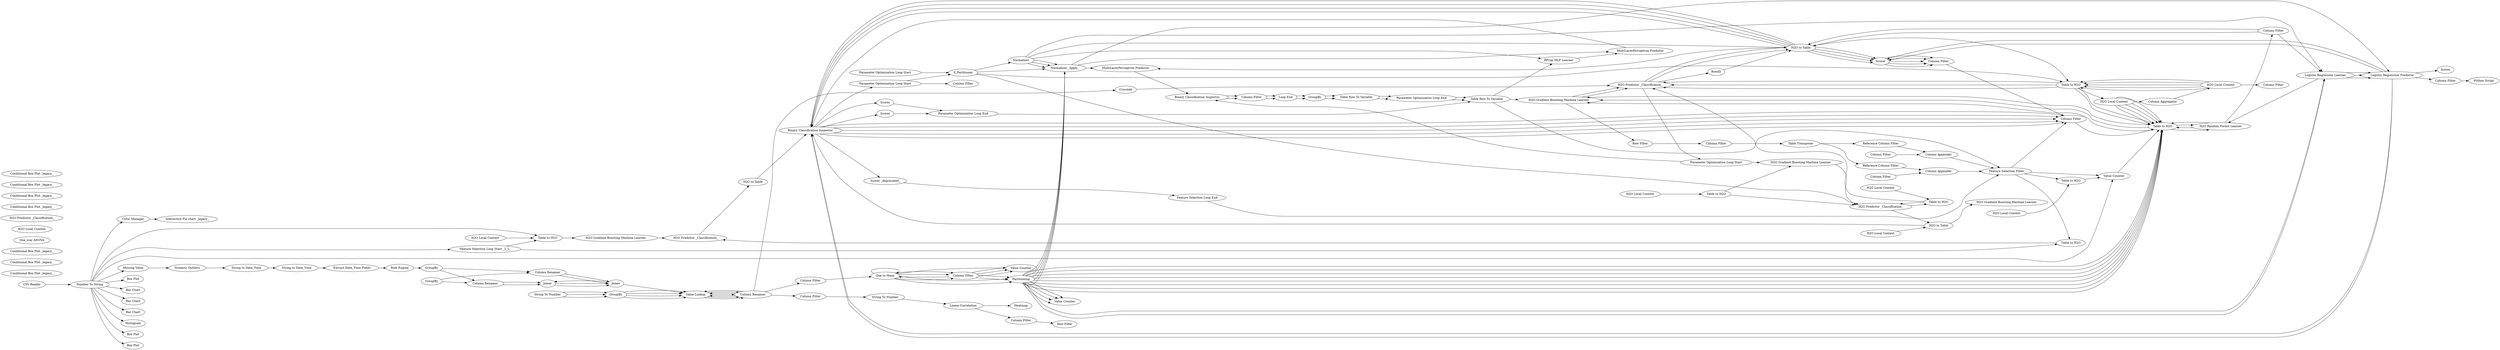 digraph {
	6 [label="Interactive Pie chart _legacy_"]
	23 [label="Color Manager"]
	43 [label="Conditional Box Plot _legacy_"]
	46 [label=Histogram]
	47 [label=Histogram]
	61 [label="Conditional Box Plot _legacy_"]
	62 [label="Conditional Box Plot _legacy_"]
	63 [label="Conditional Box Plot _legacy_"]
	68 [label="Numeric Outliers"]
	71 [label="Box Plot"]
	13 [label=Normalizer]
	20 [label="Normalizer _Apply_"]
	76 [label="Column Filter"]
	80 [label="Math Formula"]
	86 [label="RProp MLP Learner"]
	87 [label="MultiLayerPerceptron Predictor"]
	89 [label="Binary Classification Inspector"]
	13 [label=Normalizer]
	20 [label="Normalizer _Apply_"]
	21 [label="MultiLayerPerceptron Predictor"]
	32 [label="RProp MLP Learner"]
	75 [label="Binary Classification Inspector"]
	80 [label="Parameter Optimization Loop Start"]
	81 [label="Parameter Optimization Loop End"]
	83 [label="Table Row To Variable"]
	85 [label="Table Row To Variable"]
	118 [label=X_Partitioner]
	120 [label="Loop End"]
	121 [label="Column Filter"]
	122 [label=GroupBy]
	94 [label="Extract Date_Time Fields"]
	108 [label=Crosstab]
	26 [label="Column Filter"]
	27 [label=GroupBy]
	28 [label="Math Formula"]
	29 [label="Column Aggregator"]
	31 [label="Table Transposer"]
	32 [label="Table Transposer"]
	33 [label=RowID]
	115 [label="Column Filter"]
	124 [label="Rule Engine"]
	133 [label="Linear Correlation"]
	134 [label="One_way ANOVA"]
	149 [label=Heatmap]
	173 [label="Column Filter"]
	24 [label=Scorer]
	25 [label="Table to H2O"]
	26 [label="Table to H2O"]
	27 [label="H2O Local Context"]
	28 [label="H2O Local Context"]
	30 [label="H2O Gradient Boosting Machine Learner"]
	31 [label="H2O Predictor _Classification_"]
	32 [label="H2O to Table"]
	39 [label="Row Filter"]
	41 [label="Column Filter"]
	42 [label="Table Transposer"]
	43 [label="Reference Column Filter"]
	44 [label="Column Appender"]
	45 [label="Column Filter"]
	36 [label="Feature Selection Loop End"]
	37 [label="Feature Selection Filter"]
	46 [label="Feature Selection Loop Start _2_2_"]
	47 [label="Table to H2O"]
	48 [label="H2O Local Context"]
	49 [label="H2O Gradient Boosting Machine Learner"]
	50 [label="H2O to Table"]
	51 [label="H2O Predictor _Classification_"]
	52 [label="Table to H2O"]
	53 [label="Scorer _deprecated_"]
	54 [label="H2O Local Context"]
	89 [label="Binary Classification Inspector"]
	55 [label="Reference Column Filter"]
	56 [label="Column Filter"]
	57 [label="Column Appender"]
	89 [label="Binary Classification Inspector"]
	7 [label="Parameter Optimization Loop End"]
	24 [label=Scorer]
	25 [label="Table to H2O"]
	26 [label="Table to H2O"]
	27 [label="H2O Local Context"]
	28 [label="H2O Local Context"]
	30 [label="H2O Gradient Boosting Machine Learner"]
	31 [label="H2O Predictor _Classification_"]
	75 [label="Binary Classification Inspector"]
	81 [label="Parameter Optimization Loop End"]
	83 [label="Table Row To Variable"]
	85 [label="Table Row To Variable"]
	118 [label=X_Partitioner]
	120 [label="Loop End"]
	121 [label="Column Filter"]
	122 [label=GroupBy]
	335 [label="Parameter Optimization Loop Start"]
	338 [label="H2O Gradient Boosting Machine Learner"]
	339 [label="H2O Local Context"]
	340 [label="Table to H2O"]
	341 [label="H2O Local Context"]
	342 [label="H2O to Table"]
	343 [label="H2O Gradient Boosting Machine Learner"]
	344 [label="Table to H2O"]
	7 [label="Parameter Optimization Loop End"]
	85 [label="Table Row To Variable"]
	89 [label="Binary Classification Inspector"]
	340 [label="H2O to Table"]
	341 [label="Table to H2O"]
	342 [label="Parameter Optimization Loop Start"]
	343 [label="Table to H2O"]
	344 [label="H2O Predictor _Classification_"]
	345 [label="H2O Gradient Boosting Machine Learner"]
	346 [label="H2O Local Context"]
	347 [label="H2O Local Context"]
	348 [label=Scorer]
	350 [label=Scorer]
	351 [label=Scorer]
	352 [label="Table to H2O"]
	353 [label="H2O Local Context"]
	354 [label=Scorer]
	355 [label="H2O Predictor _Classification_"]
	356 [label="H2O to Table"]
	357 [label="Binary Classification Inspector"]
	358 [label="Table to H2O"]
	359 [label="H2O Local Context"]
	360 [label="H2O Gradient Boosting Machine Learner"]
	364 [label="Column Filter"]
	366 [label="Column Filter"]
	367 [label="Python Script"]
	360 [label="Value Counter"]
	368 [label="Conditional Box Plot _legacy_"]
	369 [label="Conditional Box Plot _legacy_"]
	370 [label="Conditional Box Plot _legacy_"]
	371 [label="Conditional Box Plot _legacy_"]
	25 [label="Table to H2O"]
	26 [label="Table to H2O"]
	27 [label="H2O Local Context"]
	28 [label="H2O Local Context"]
	30 [label="H2O Gradient Boosting Machine Learner"]
	31 [label="H2O Predictor _Classification_"]
	32 [label="H2O to Table"]
	89 [label="Binary Classification Inspector"]
	350 [label=Scorer]
	352 [label="Column Filter"]
	353 [label="Column Filter"]
	89 [label="Binary Classification Inspector"]
	350 [label=Scorer]
	352 [label="Column Filter"]
	353 [label="Column Filter"]
	356 [label="Logistic Regression Learner"]
	357 [label="Logistic Regression Predictor"]
	453 [label="Bar Chart"]
	454 [label="Bar Chart"]
	455 [label="Number To String"]
	409 [label="Column Renamer"]
	410 [label="Value Lookup"]
	411 [label="String To Number"]
	412 [label=GroupBy]
	409 [label="Column Renamer"]
	410 [label="Value Lookup"]
	412 [label=GroupBy]
	409 [label="Column Renamer"]
	410 [label="Value Lookup"]
	411 [label="String To Number"]
	412 [label=GroupBy]
	459 [label="Column Filter"]
	409 [label="Column Renamer"]
	410 [label="Value Lookup"]
	411 [label="String To Number"]
	412 [label=GroupBy]
	461 [label="Bar Chart"]
	462 [label=Histogram]
	463 [label="Missing Value"]
	464 [label="Column Filter"]
	465 [label="Box Plot"]
	466 [label="String To Number"]
	467 [label="Box Plot"]
	419 [label=Joiner]
	424 [label="Column Renamer"]
	425 [label=Joiner]
	426 [label="Column Renamer"]
	427 [label=GroupBy]
	469 [label="Row Filter"]
	418 [label=GroupBy]
	419 [label=Joiner]
	424 [label="Column Renamer"]
	425 [label=Joiner]
	426 [label="Column Renamer"]
	471 [label="CSV Reader"]
	473 [label="String to Date_Time"]
	474 [label="String to Date_Time"]
	13 [label=Normalizer]
	20 [label="Normalizer _Apply_"]
	89 [label="Binary Classification Inspector"]
	350 [label=Scorer]
	352 [label="Column Filter"]
	353 [label="Column Filter"]
	356 [label="Logistic Regression Learner"]
	357 [label="Logistic Regression Predictor"]
	170 [label="Value Counter"]
	171 [label="Value Counter"]
	172 [label=Partitioning]
	174 [label="Column Filter"]
	25 [label="Table to H2O"]
	26 [label="Table to H2O"]
	27 [label="H2O Local Context"]
	28 [label="H2O Local Context"]
	32 [label="H2O to Table"]
	89 [label="Binary Classification Inspector"]
	350 [label=Scorer]
	352 [label="Column Filter"]
	353 [label="Column Filter"]
	354 [label="H2O Random Forest Learner"]
	355 [label="H2O Predictor _Classification_"]
	170 [label="Value Counter"]
	171 [label="Value Counter"]
	172 [label=Partitioning]
	174 [label="Column Filter"]
	170 [label="Value Counter"]
	171 [label="Value Counter"]
	172 [label=Partitioning]
	173 [label="Column Filter"]
	170 [label="Value Counter"]
	171 [label="Value Counter"]
	172 [label=Partitioning]
	173 [label="One to Many"]
	174 [label="Column Filter"]
	25 [label="Table to H2O"]
	26 [label="Table to H2O"]
	27 [label="H2O Local Context"]
	28 [label="H2O Local Context"]
	32 [label="H2O to Table"]
	89 [label="Binary Classification Inspector"]
	350 [label=Scorer]
	352 [label="Column Filter"]
	353 [label="Column Filter"]
	354 [label="H2O Random Forest Learner"]
	355 [label="H2O Predictor _Classification_"]
	482 [label="Column Filter"]
	13 -> 32
	13 -> 20
	20 -> 21
	21 -> 75
	32 -> 21
	75 -> 121
	80 -> 118
	81 -> 85
	83 -> 81
	118 -> 20
	118 -> 13
	120 -> 122
	121 -> 120
	122 -> 83
	13 -> 20
	13 -> 86
	20 -> 87
	80 -> 76
	86 -> 87
	87 -> 89
	89 -> 80
	85 -> 86
	26 -> 27
	27 -> 29
	29 -> 28
	31 -> 33
	32 -> 26
	33 -> 32
	36 -> 37
	46 -> 47
	46 -> 52
	47 -> 49
	48 -> 47
	49 -> 51
	50 -> 89
	51 -> 50
	52 -> 51
	53 -> 36
	37 -> 52
	89 -> 53
	24 -> 7
	25 -> 30
	26 -> 31
	27 -> 25
	28 -> 26
	31 -> 342
	75 -> 121
	81 -> 85
	83 -> 81
	118 -> 26
	118 -> 344
	120 -> 122
	121 -> 120
	122 -> 83
	335 -> 118
	339 -> 340
	340 -> 338
	341 -> 344
	342 -> 75
	343 -> 31
	344 -> 343
	7 -> 85
	89 -> 348
	340 -> 89
	341 -> 345
	342 -> 345
	343 -> 344
	344 -> 340
	345 -> 344
	346 -> 343
	347 -> 341
	348 -> 7
	25 -> 30
	26 -> 31
	27 -> 25
	28 -> 26
	30 -> 31
	30 -> 39
	31 -> 32
	32 -> 89
	32 -> 350
	39 -> 41
	41 -> 42
	42 -> 43
	42 -> 55
	43 -> 44
	44 -> 37
	45 -> 44
	37 -> 358
	37 -> 352
	37 -> 360
	55 -> 57
	56 -> 57
	57 -> 37
	89 -> 24
	85 -> 30
	85 -> 37
	352 -> 25
	353 -> 352
	354 -> 366
	366 -> 356
	356 -> 357
	356 -> 354
	357 -> 364
	357 -> 351
	358 -> 360
	359 -> 358
	360 -> 25
	364 -> 367
	25 -> 30
	26 -> 31
	27 -> 25
	28 -> 26
	30 -> 31
	31 -> 32
	32 -> 89
	32 -> 350
	89 -> 352
	350 -> 353
	89 -> 352
	350 -> 353
	356 -> 357
	357 -> 350
	357 -> 89
	410 -> 409
	411 -> 412
	412 -> 410
	410 -> 409
	412 -> 410
	410 -> 409
	411 -> 412
	412 -> 410
	410 -> 409
	411 -> 412
	412 -> 410
	419 -> 425
	424 -> 419
	426 -> 425
	427 -> 426
	427 -> 424
	418 -> 426
	418 -> 424
	419 -> 425
	424 -> 419
	426 -> 425
	13 -> 20
	13 -> 356
	20 -> 357
	89 -> 352
	350 -> 353
	356 -> 357
	357 -> 350
	357 -> 89
	172 -> 171
	174 -> 170
	174 -> 172
	25 -> 354
	26 -> 25
	27 -> 25
	28 -> 26
	32 -> 89
	32 -> 350
	89 -> 352
	350 -> 353
	354 -> 25
	366 -> 32
	172 -> 171
	174 -> 170
	174 -> 172
	172 -> 171
	173 -> 170
	173 -> 172
	172 -> 171
	173 -> 172
	174 -> 170
	174 -> 173
	25 -> 354
	26 -> 25
	27 -> 25
	28 -> 26
	32 -> 89
	32 -> 350
	89 -> 352
	350 -> 353
	354 -> 25
	366 -> 32
	23 -> 6
	68 -> 473
	94 -> 124
	108 -> 31
	28 -> 115
	124 -> 418
	133 -> 464
	133 -> 149
	173 -> 174
	173 -> 174
	173 -> 173
	173 -> 174
	455 -> 46
	455 -> 461
	455 -> 47
	455 -> 462
	455 -> 465
	455 -> 360
	455 -> 467
	455 -> 23
	455 -> 71
	455 -> 463
	455 -> 454
	455 -> 453
	409 -> 410
	409 -> 410
	409 -> 459
	409 -> 108
	409 -> 482
	459 -> 466
	409 -> 410
	463 -> 68
	464 -> 469
	466 -> 133
	425 -> 410
	425 -> 419
	471 -> 455
	473 -> 474
	474 -> 94
	172 -> 356
	172 -> 356
	172 -> 20
	172 -> 20
	172 -> 25
	172 -> 25
	172 -> 25
	172 -> 25
	172 -> 25
	172 -> 25
	172 -> 25
	172 -> 25
	172 -> 20
	172 -> 20
	172 -> 20
	482 -> 173
	rankdir=LR
}
